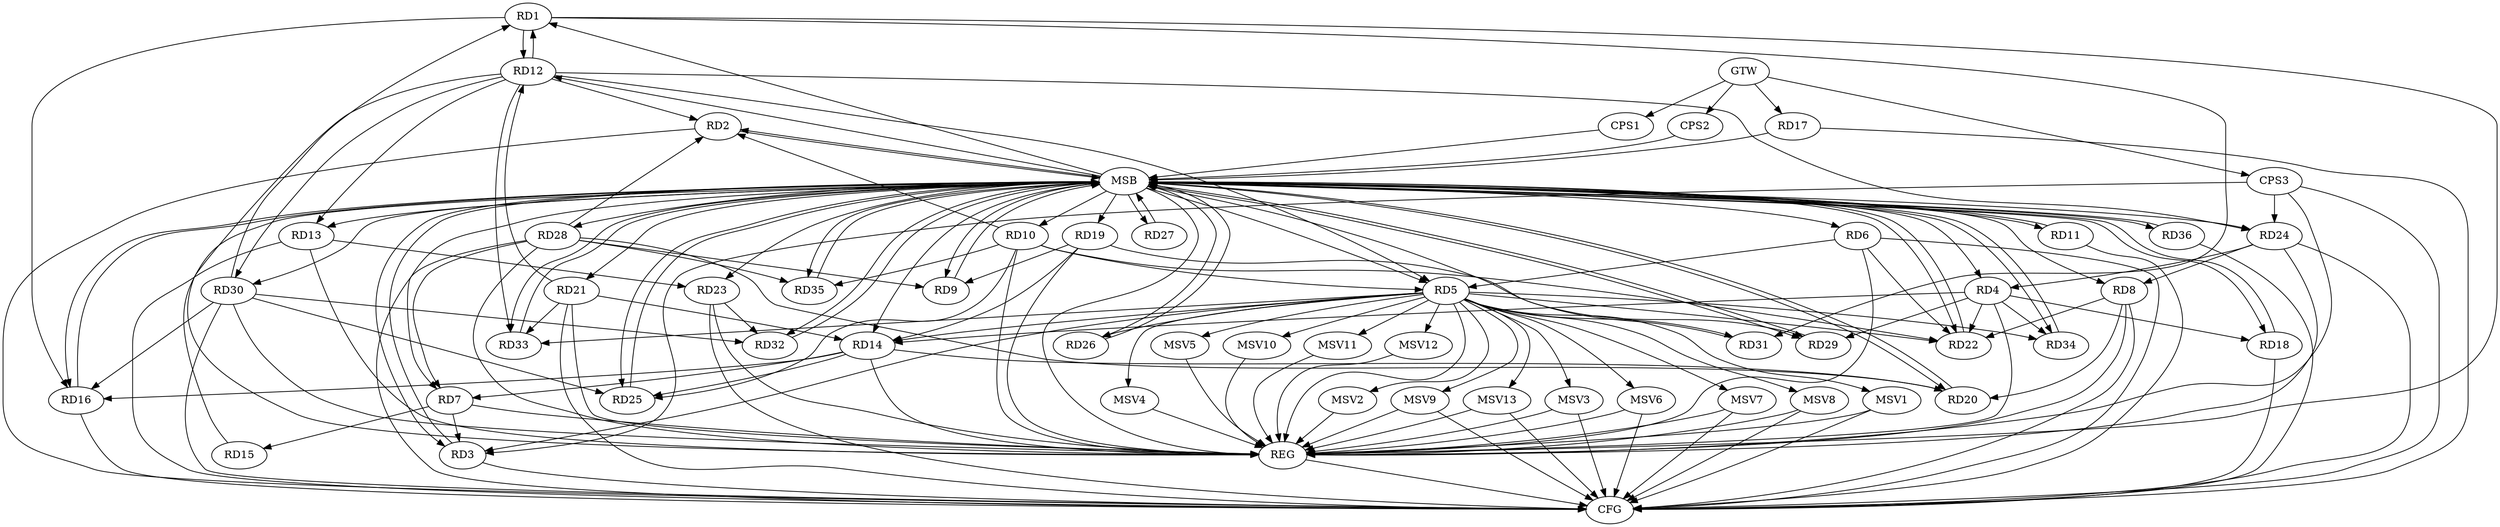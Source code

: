 strict digraph G {
  RD1 [ label="RD1" ];
  RD2 [ label="RD2" ];
  RD3 [ label="RD3" ];
  RD4 [ label="RD4" ];
  RD5 [ label="RD5" ];
  RD6 [ label="RD6" ];
  RD7 [ label="RD7" ];
  RD8 [ label="RD8" ];
  RD9 [ label="RD9" ];
  RD10 [ label="RD10" ];
  RD11 [ label="RD11" ];
  RD12 [ label="RD12" ];
  RD13 [ label="RD13" ];
  RD14 [ label="RD14" ];
  RD15 [ label="RD15" ];
  RD16 [ label="RD16" ];
  RD17 [ label="RD17" ];
  RD18 [ label="RD18" ];
  RD19 [ label="RD19" ];
  RD20 [ label="RD20" ];
  RD21 [ label="RD21" ];
  RD22 [ label="RD22" ];
  RD23 [ label="RD23" ];
  RD24 [ label="RD24" ];
  RD25 [ label="RD25" ];
  RD26 [ label="RD26" ];
  RD27 [ label="RD27" ];
  RD28 [ label="RD28" ];
  RD29 [ label="RD29" ];
  RD30 [ label="RD30" ];
  RD31 [ label="RD31" ];
  RD32 [ label="RD32" ];
  RD33 [ label="RD33" ];
  RD34 [ label="RD34" ];
  RD35 [ label="RD35" ];
  RD36 [ label="RD36" ];
  CPS1 [ label="CPS1" ];
  CPS2 [ label="CPS2" ];
  CPS3 [ label="CPS3" ];
  GTW [ label="GTW" ];
  REG [ label="REG" ];
  MSB [ label="MSB" ];
  CFG [ label="CFG" ];
  MSV1 [ label="MSV1" ];
  MSV2 [ label="MSV2" ];
  MSV3 [ label="MSV3" ];
  MSV4 [ label="MSV4" ];
  MSV5 [ label="MSV5" ];
  MSV6 [ label="MSV6" ];
  MSV7 [ label="MSV7" ];
  MSV8 [ label="MSV8" ];
  MSV9 [ label="MSV9" ];
  MSV10 [ label="MSV10" ];
  MSV11 [ label="MSV11" ];
  MSV12 [ label="MSV12" ];
  MSV13 [ label="MSV13" ];
  RD1 -> RD12;
  RD12 -> RD1;
  RD1 -> RD16;
  RD30 -> RD1;
  RD1 -> RD31;
  RD10 -> RD2;
  RD12 -> RD2;
  RD28 -> RD2;
  RD5 -> RD3;
  RD7 -> RD3;
  RD4 -> RD14;
  RD4 -> RD18;
  RD4 -> RD22;
  RD24 -> RD4;
  RD4 -> RD29;
  RD4 -> RD34;
  RD6 -> RD5;
  RD10 -> RD5;
  RD12 -> RD5;
  RD5 -> RD14;
  RD5 -> RD22;
  RD5 -> RD26;
  RD5 -> RD31;
  RD5 -> RD33;
  RD5 -> RD34;
  RD6 -> RD22;
  RD14 -> RD7;
  RD7 -> RD15;
  RD28 -> RD7;
  RD8 -> RD20;
  RD8 -> RD22;
  RD24 -> RD8;
  RD19 -> RD9;
  RD28 -> RD9;
  RD10 -> RD22;
  RD10 -> RD25;
  RD10 -> RD35;
  RD12 -> RD13;
  RD21 -> RD12;
  RD12 -> RD24;
  RD12 -> RD30;
  RD12 -> RD33;
  RD13 -> RD23;
  RD14 -> RD16;
  RD19 -> RD14;
  RD14 -> RD20;
  RD21 -> RD14;
  RD14 -> RD25;
  RD30 -> RD16;
  RD19 -> RD29;
  RD28 -> RD20;
  RD21 -> RD33;
  RD23 -> RD32;
  RD30 -> RD25;
  RD28 -> RD35;
  RD30 -> RD32;
  CPS3 -> RD3;
  CPS3 -> RD24;
  GTW -> RD17;
  GTW -> CPS1;
  GTW -> CPS2;
  GTW -> CPS3;
  RD1 -> REG;
  RD4 -> REG;
  RD5 -> REG;
  RD6 -> REG;
  RD7 -> REG;
  RD8 -> REG;
  RD10 -> REG;
  RD12 -> REG;
  RD13 -> REG;
  RD14 -> REG;
  RD19 -> REG;
  RD21 -> REG;
  RD23 -> REG;
  RD24 -> REG;
  RD28 -> REG;
  RD30 -> REG;
  CPS3 -> REG;
  RD2 -> MSB;
  MSB -> RD3;
  MSB -> RD14;
  MSB -> REG;
  RD3 -> MSB;
  RD9 -> MSB;
  MSB -> RD13;
  RD11 -> MSB;
  MSB -> RD8;
  MSB -> RD12;
  RD15 -> MSB;
  MSB -> RD2;
  MSB -> RD23;
  MSB -> RD26;
  RD16 -> MSB;
  MSB -> RD5;
  MSB -> RD9;
  MSB -> RD22;
  MSB -> RD24;
  MSB -> RD29;
  MSB -> RD32;
  MSB -> RD33;
  RD17 -> MSB;
  MSB -> RD7;
  MSB -> RD19;
  RD18 -> MSB;
  MSB -> RD6;
  MSB -> RD28;
  RD20 -> MSB;
  MSB -> RD1;
  MSB -> RD27;
  RD22 -> MSB;
  MSB -> RD21;
  RD25 -> MSB;
  MSB -> RD10;
  MSB -> RD18;
  MSB -> RD30;
  MSB -> RD36;
  RD26 -> MSB;
  MSB -> RD35;
  RD27 -> MSB;
  MSB -> RD20;
  RD29 -> MSB;
  RD31 -> MSB;
  MSB -> RD11;
  MSB -> RD34;
  RD32 -> MSB;
  MSB -> RD4;
  RD33 -> MSB;
  RD34 -> MSB;
  RD35 -> MSB;
  MSB -> RD16;
  RD36 -> MSB;
  CPS1 -> MSB;
  MSB -> RD25;
  CPS2 -> MSB;
  RD6 -> CFG;
  RD23 -> CFG;
  RD21 -> CFG;
  RD30 -> CFG;
  RD36 -> CFG;
  RD16 -> CFG;
  RD2 -> CFG;
  RD11 -> CFG;
  RD8 -> CFG;
  RD24 -> CFG;
  RD17 -> CFG;
  RD3 -> CFG;
  RD18 -> CFG;
  RD28 -> CFG;
  RD13 -> CFG;
  CPS3 -> CFG;
  REG -> CFG;
  RD5 -> MSV1;
  RD5 -> MSV2;
  RD5 -> MSV3;
  RD5 -> MSV4;
  RD5 -> MSV5;
  RD5 -> MSV6;
  RD5 -> MSV7;
  MSV1 -> REG;
  MSV1 -> CFG;
  MSV2 -> REG;
  MSV3 -> REG;
  MSV3 -> CFG;
  MSV4 -> REG;
  MSV5 -> REG;
  MSV6 -> REG;
  MSV6 -> CFG;
  MSV7 -> REG;
  MSV7 -> CFG;
  RD5 -> MSV8;
  RD5 -> MSV9;
  RD5 -> MSV10;
  MSV8 -> REG;
  MSV8 -> CFG;
  MSV9 -> REG;
  MSV9 -> CFG;
  MSV10 -> REG;
  RD5 -> MSV11;
  RD5 -> MSV12;
  MSV11 -> REG;
  MSV12 -> REG;
  RD5 -> MSV13;
  MSV13 -> REG;
  MSV13 -> CFG;
}
